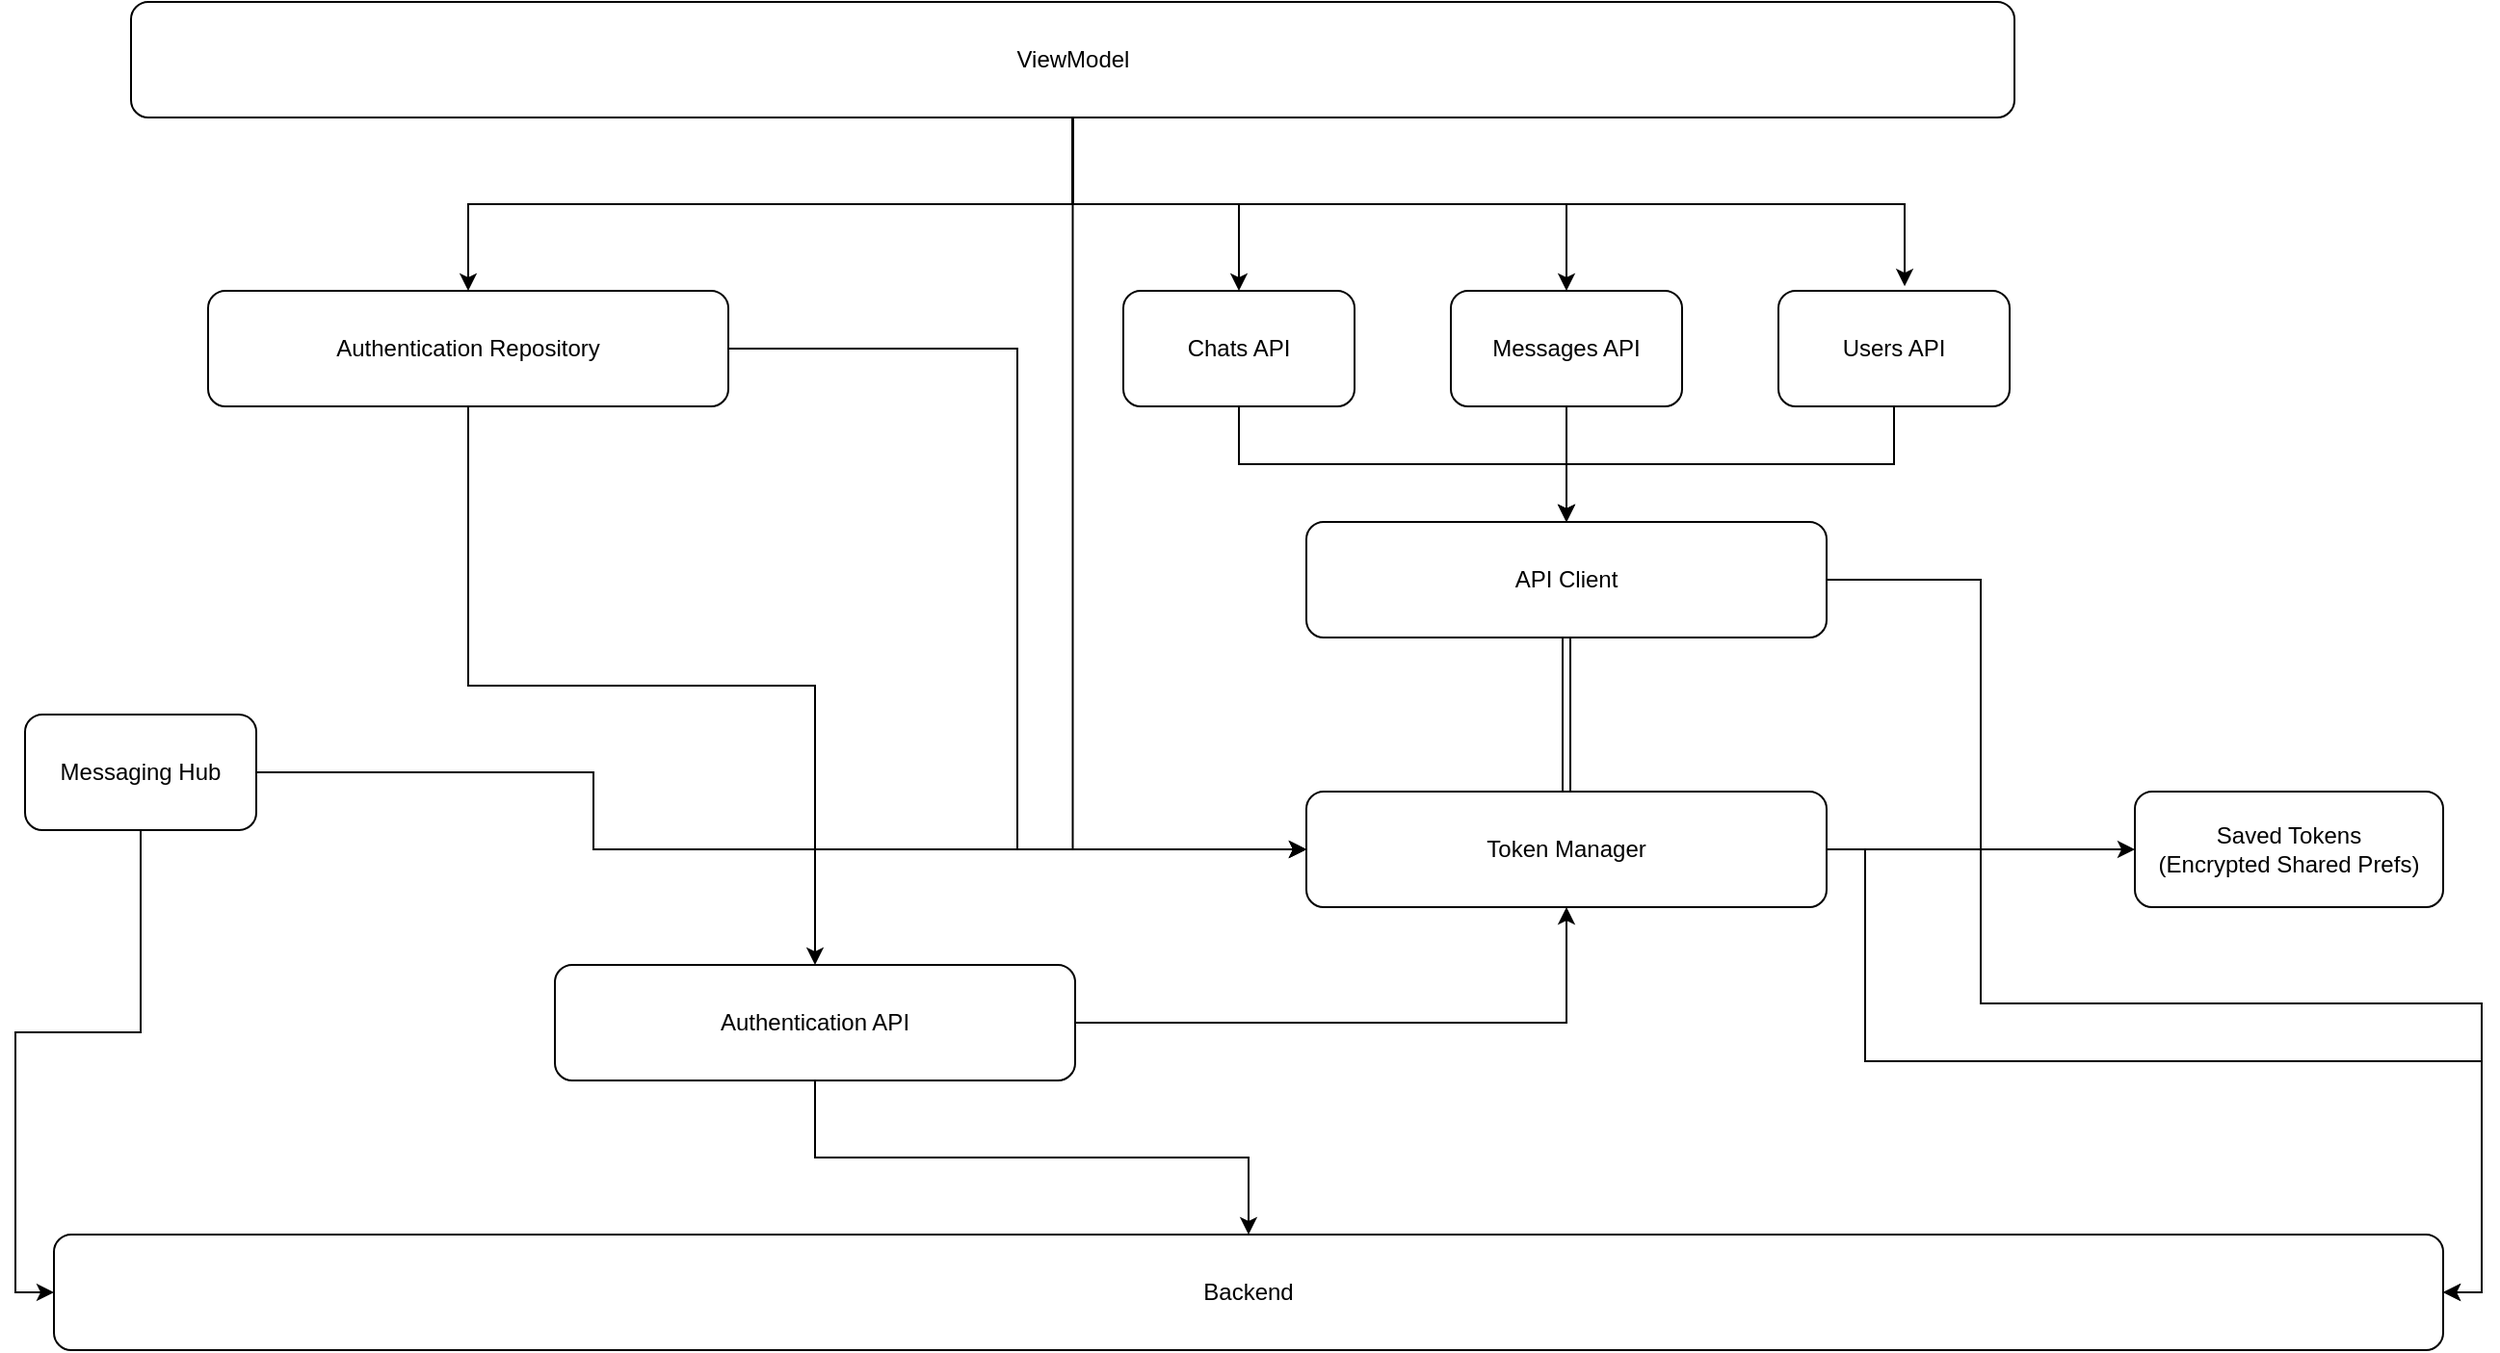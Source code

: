 <mxfile version="26.2.15">
  <diagram name="Page-1" id="I4jFxuaW7ahjy2bEC7Y8">
    <mxGraphModel dx="1722" dy="1003" grid="1" gridSize="10" guides="1" tooltips="1" connect="1" arrows="1" fold="1" page="1" pageScale="1" pageWidth="850" pageHeight="1100" math="0" shadow="0">
      <root>
        <mxCell id="0" />
        <mxCell id="1" parent="0" />
        <mxCell id="45EcpSTh8OC_FSoZOslQ-1" value="Backend" style="rounded=1;whiteSpace=wrap;html=1;" parent="1" vertex="1">
          <mxGeometry x="440" y="990" width="1240" height="60" as="geometry" />
        </mxCell>
        <mxCell id="45EcpSTh8OC_FSoZOslQ-11" style="edgeStyle=orthogonalEdgeStyle;rounded=0;orthogonalLoop=1;jettySize=auto;html=1;exitX=1;exitY=0.5;exitDx=0;exitDy=0;entryX=1;entryY=0.5;entryDx=0;entryDy=0;" parent="1" source="45EcpSTh8OC_FSoZOslQ-2" target="45EcpSTh8OC_FSoZOslQ-1" edge="1">
          <mxGeometry relative="1" as="geometry">
            <Array as="points">
              <mxPoint x="1380" y="790" />
              <mxPoint x="1380" y="900" />
              <mxPoint x="1700" y="900" />
              <mxPoint x="1700" y="1020" />
            </Array>
          </mxGeometry>
        </mxCell>
        <mxCell id="45EcpSTh8OC_FSoZOslQ-20" style="edgeStyle=orthogonalEdgeStyle;rounded=0;orthogonalLoop=1;jettySize=auto;html=1;entryX=0;entryY=0.5;entryDx=0;entryDy=0;" parent="1" source="45EcpSTh8OC_FSoZOslQ-2" target="45EcpSTh8OC_FSoZOslQ-19" edge="1">
          <mxGeometry relative="1" as="geometry" />
        </mxCell>
        <mxCell id="45EcpSTh8OC_FSoZOslQ-2" value="Token Manager" style="rounded=1;whiteSpace=wrap;html=1;" parent="1" vertex="1">
          <mxGeometry x="1090" y="760" width="270" height="60" as="geometry" />
        </mxCell>
        <mxCell id="45EcpSTh8OC_FSoZOslQ-12" style="rounded=0;orthogonalLoop=1;jettySize=auto;html=1;shape=link;" parent="1" source="45EcpSTh8OC_FSoZOslQ-3" target="45EcpSTh8OC_FSoZOslQ-2" edge="1">
          <mxGeometry relative="1" as="geometry" />
        </mxCell>
        <mxCell id="K5a0JZbNloI-PkJyXr_w-5" style="edgeStyle=orthogonalEdgeStyle;rounded=0;orthogonalLoop=1;jettySize=auto;html=1;entryX=1;entryY=0.5;entryDx=0;entryDy=0;" edge="1" parent="1" source="45EcpSTh8OC_FSoZOslQ-3" target="45EcpSTh8OC_FSoZOslQ-1">
          <mxGeometry relative="1" as="geometry">
            <Array as="points">
              <mxPoint x="1440" y="650" />
              <mxPoint x="1440" y="870" />
              <mxPoint x="1700" y="870" />
              <mxPoint x="1700" y="1020" />
            </Array>
          </mxGeometry>
        </mxCell>
        <mxCell id="45EcpSTh8OC_FSoZOslQ-3" value="API Client" style="rounded=1;whiteSpace=wrap;html=1;" parent="1" vertex="1">
          <mxGeometry x="1090" y="620" width="270" height="60" as="geometry" />
        </mxCell>
        <mxCell id="45EcpSTh8OC_FSoZOslQ-22" style="edgeStyle=orthogonalEdgeStyle;rounded=0;orthogonalLoop=1;jettySize=auto;html=1;entryX=0.5;entryY=0;entryDx=0;entryDy=0;" parent="1" source="45EcpSTh8OC_FSoZOslQ-5" target="45EcpSTh8OC_FSoZOslQ-3" edge="1">
          <mxGeometry relative="1" as="geometry" />
        </mxCell>
        <mxCell id="45EcpSTh8OC_FSoZOslQ-5" value="Chats API" style="rounded=1;whiteSpace=wrap;html=1;" parent="1" vertex="1">
          <mxGeometry x="995" y="500" width="120" height="60" as="geometry" />
        </mxCell>
        <mxCell id="45EcpSTh8OC_FSoZOslQ-7" style="edgeStyle=orthogonalEdgeStyle;rounded=0;orthogonalLoop=1;jettySize=auto;html=1;entryX=0.5;entryY=0;entryDx=0;entryDy=0;" parent="1" source="45EcpSTh8OC_FSoZOslQ-6" target="45EcpSTh8OC_FSoZOslQ-1" edge="1">
          <mxGeometry relative="1" as="geometry" />
        </mxCell>
        <mxCell id="45EcpSTh8OC_FSoZOslQ-9" style="edgeStyle=orthogonalEdgeStyle;rounded=0;orthogonalLoop=1;jettySize=auto;html=1;entryX=0.5;entryY=1;entryDx=0;entryDy=0;" parent="1" source="45EcpSTh8OC_FSoZOslQ-6" target="45EcpSTh8OC_FSoZOslQ-2" edge="1">
          <mxGeometry relative="1" as="geometry" />
        </mxCell>
        <mxCell id="45EcpSTh8OC_FSoZOslQ-6" value="Authentication API" style="rounded=1;whiteSpace=wrap;html=1;" parent="1" vertex="1">
          <mxGeometry x="700" y="850" width="270" height="60" as="geometry" />
        </mxCell>
        <mxCell id="45EcpSTh8OC_FSoZOslQ-15" style="edgeStyle=orthogonalEdgeStyle;rounded=0;orthogonalLoop=1;jettySize=auto;html=1;entryX=0.5;entryY=0;entryDx=0;entryDy=0;" parent="1" source="45EcpSTh8OC_FSoZOslQ-13" target="45EcpSTh8OC_FSoZOslQ-3" edge="1">
          <mxGeometry relative="1" as="geometry" />
        </mxCell>
        <mxCell id="45EcpSTh8OC_FSoZOslQ-13" value="Messages API" style="rounded=1;whiteSpace=wrap;html=1;" parent="1" vertex="1">
          <mxGeometry x="1165" y="500" width="120" height="60" as="geometry" />
        </mxCell>
        <mxCell id="45EcpSTh8OC_FSoZOslQ-23" style="edgeStyle=orthogonalEdgeStyle;rounded=0;orthogonalLoop=1;jettySize=auto;html=1;entryX=0.5;entryY=0;entryDx=0;entryDy=0;" parent="1" source="45EcpSTh8OC_FSoZOslQ-14" target="45EcpSTh8OC_FSoZOslQ-3" edge="1">
          <mxGeometry relative="1" as="geometry" />
        </mxCell>
        <mxCell id="45EcpSTh8OC_FSoZOslQ-14" value="Users API" style="rounded=1;whiteSpace=wrap;html=1;" parent="1" vertex="1">
          <mxGeometry x="1335" y="500" width="120" height="60" as="geometry" />
        </mxCell>
        <mxCell id="45EcpSTh8OC_FSoZOslQ-19" value="Saved Tokens&lt;div&gt;(Encrypted Shared Prefs)&lt;/div&gt;" style="rounded=1;whiteSpace=wrap;html=1;" parent="1" vertex="1">
          <mxGeometry x="1520" y="760" width="160" height="60" as="geometry" />
        </mxCell>
        <mxCell id="45EcpSTh8OC_FSoZOslQ-27" style="edgeStyle=orthogonalEdgeStyle;rounded=0;orthogonalLoop=1;jettySize=auto;html=1;entryX=0;entryY=0.5;entryDx=0;entryDy=0;" parent="1" source="45EcpSTh8OC_FSoZOslQ-25" target="45EcpSTh8OC_FSoZOslQ-1" edge="1">
          <mxGeometry relative="1" as="geometry" />
        </mxCell>
        <mxCell id="45EcpSTh8OC_FSoZOslQ-36" style="edgeStyle=orthogonalEdgeStyle;rounded=0;orthogonalLoop=1;jettySize=auto;html=1;entryX=0;entryY=0.5;entryDx=0;entryDy=0;" parent="1" source="45EcpSTh8OC_FSoZOslQ-25" target="45EcpSTh8OC_FSoZOslQ-2" edge="1">
          <mxGeometry relative="1" as="geometry">
            <Array as="points">
              <mxPoint x="720" y="750" />
              <mxPoint x="720" y="790" />
            </Array>
          </mxGeometry>
        </mxCell>
        <mxCell id="45EcpSTh8OC_FSoZOslQ-25" value="Messaging Hub" style="rounded=1;whiteSpace=wrap;html=1;" parent="1" vertex="1">
          <mxGeometry x="425" y="720" width="120" height="60" as="geometry" />
        </mxCell>
        <mxCell id="45EcpSTh8OC_FSoZOslQ-33" style="edgeStyle=orthogonalEdgeStyle;rounded=0;orthogonalLoop=1;jettySize=auto;html=1;entryX=0.5;entryY=0;entryDx=0;entryDy=0;" parent="1" source="45EcpSTh8OC_FSoZOslQ-32" target="45EcpSTh8OC_FSoZOslQ-5" edge="1">
          <mxGeometry relative="1" as="geometry" />
        </mxCell>
        <mxCell id="45EcpSTh8OC_FSoZOslQ-34" style="edgeStyle=orthogonalEdgeStyle;rounded=0;orthogonalLoop=1;jettySize=auto;html=1;entryX=0.5;entryY=0;entryDx=0;entryDy=0;" parent="1" source="45EcpSTh8OC_FSoZOslQ-32" target="45EcpSTh8OC_FSoZOslQ-13" edge="1">
          <mxGeometry relative="1" as="geometry" />
        </mxCell>
        <mxCell id="K5a0JZbNloI-PkJyXr_w-6" style="edgeStyle=orthogonalEdgeStyle;rounded=0;orthogonalLoop=1;jettySize=auto;html=1;exitX=0.5;exitY=1;exitDx=0;exitDy=0;entryX=0.5;entryY=0;entryDx=0;entryDy=0;" edge="1" parent="1" source="45EcpSTh8OC_FSoZOslQ-32" target="K5a0JZbNloI-PkJyXr_w-2">
          <mxGeometry relative="1" as="geometry" />
        </mxCell>
        <mxCell id="K5a0JZbNloI-PkJyXr_w-7" style="edgeStyle=orthogonalEdgeStyle;rounded=0;orthogonalLoop=1;jettySize=auto;html=1;entryX=0;entryY=0.5;entryDx=0;entryDy=0;" edge="1" parent="1" source="45EcpSTh8OC_FSoZOslQ-32" target="45EcpSTh8OC_FSoZOslQ-2">
          <mxGeometry relative="1" as="geometry" />
        </mxCell>
        <mxCell id="45EcpSTh8OC_FSoZOslQ-32" value="ViewModel" style="rounded=1;whiteSpace=wrap;html=1;" parent="1" vertex="1">
          <mxGeometry x="480" y="350" width="977.5" height="60" as="geometry" />
        </mxCell>
        <mxCell id="45EcpSTh8OC_FSoZOslQ-35" style="edgeStyle=orthogonalEdgeStyle;rounded=0;orthogonalLoop=1;jettySize=auto;html=1;entryX=0.546;entryY=-0.04;entryDx=0;entryDy=0;entryPerimeter=0;" parent="1" source="45EcpSTh8OC_FSoZOslQ-32" target="45EcpSTh8OC_FSoZOslQ-14" edge="1">
          <mxGeometry relative="1" as="geometry" />
        </mxCell>
        <mxCell id="K5a0JZbNloI-PkJyXr_w-3" style="edgeStyle=orthogonalEdgeStyle;rounded=0;orthogonalLoop=1;jettySize=auto;html=1;entryX=0.5;entryY=0;entryDx=0;entryDy=0;" edge="1" parent="1" source="K5a0JZbNloI-PkJyXr_w-2" target="45EcpSTh8OC_FSoZOslQ-6">
          <mxGeometry relative="1" as="geometry" />
        </mxCell>
        <mxCell id="K5a0JZbNloI-PkJyXr_w-4" style="edgeStyle=orthogonalEdgeStyle;rounded=0;orthogonalLoop=1;jettySize=auto;html=1;entryX=0;entryY=0.5;entryDx=0;entryDy=0;" edge="1" parent="1" source="K5a0JZbNloI-PkJyXr_w-2" target="45EcpSTh8OC_FSoZOslQ-2">
          <mxGeometry relative="1" as="geometry" />
        </mxCell>
        <mxCell id="K5a0JZbNloI-PkJyXr_w-2" value="Authentication Repository" style="rounded=1;whiteSpace=wrap;html=1;" vertex="1" parent="1">
          <mxGeometry x="520" y="500" width="270" height="60" as="geometry" />
        </mxCell>
      </root>
    </mxGraphModel>
  </diagram>
</mxfile>
